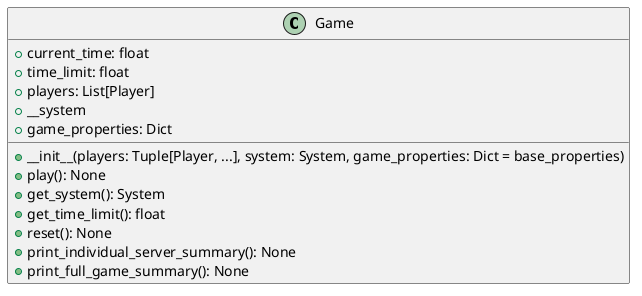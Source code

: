 @startuml "class-diagram"

class Game {
  + current_time: float
  + time_limit: float
  + players: List[Player]
  + __system
  + game_properties: Dict
  + __init__(players: Tuple[Player, ...], system: System, game_properties: Dict = base_properties)
  + play(): None
  + get_system(): System
  + get_time_limit(): float
  + reset(): None
  + print_individual_server_summary(): None
  + print_full_game_summary(): None
}

@enduml

